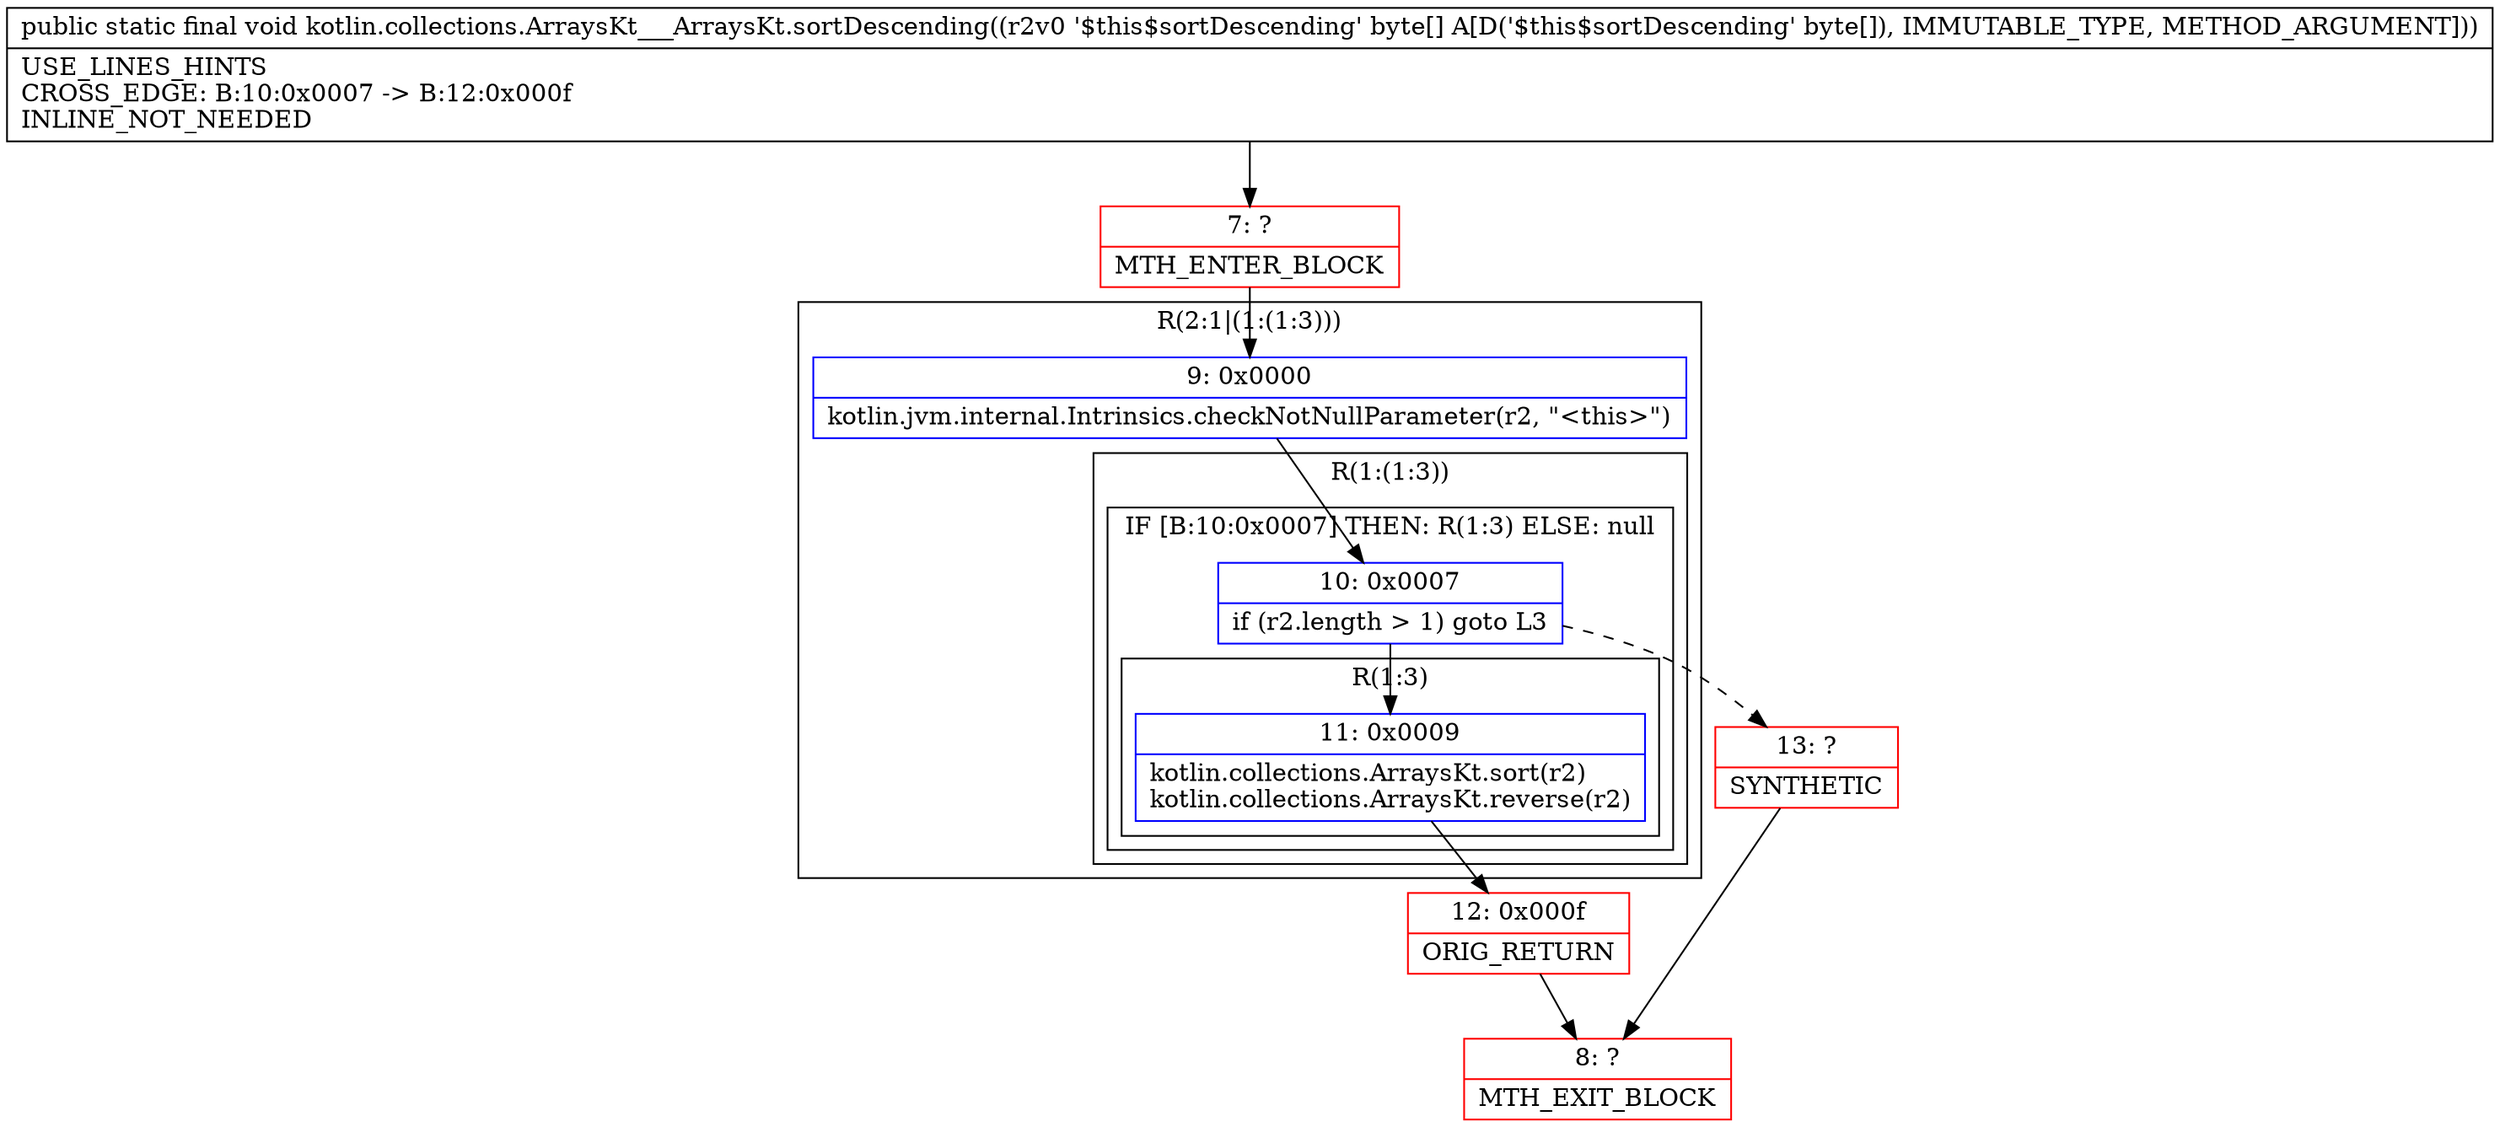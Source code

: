 digraph "CFG forkotlin.collections.ArraysKt___ArraysKt.sortDescending([B)V" {
subgraph cluster_Region_1426352415 {
label = "R(2:1|(1:(1:3)))";
node [shape=record,color=blue];
Node_9 [shape=record,label="{9\:\ 0x0000|kotlin.jvm.internal.Intrinsics.checkNotNullParameter(r2, \"\<this\>\")\l}"];
subgraph cluster_Region_810004302 {
label = "R(1:(1:3))";
node [shape=record,color=blue];
subgraph cluster_IfRegion_990642259 {
label = "IF [B:10:0x0007] THEN: R(1:3) ELSE: null";
node [shape=record,color=blue];
Node_10 [shape=record,label="{10\:\ 0x0007|if (r2.length \> 1) goto L3\l}"];
subgraph cluster_Region_145065036 {
label = "R(1:3)";
node [shape=record,color=blue];
Node_11 [shape=record,label="{11\:\ 0x0009|kotlin.collections.ArraysKt.sort(r2)\lkotlin.collections.ArraysKt.reverse(r2)\l}"];
}
}
}
}
Node_7 [shape=record,color=red,label="{7\:\ ?|MTH_ENTER_BLOCK\l}"];
Node_12 [shape=record,color=red,label="{12\:\ 0x000f|ORIG_RETURN\l}"];
Node_8 [shape=record,color=red,label="{8\:\ ?|MTH_EXIT_BLOCK\l}"];
Node_13 [shape=record,color=red,label="{13\:\ ?|SYNTHETIC\l}"];
MethodNode[shape=record,label="{public static final void kotlin.collections.ArraysKt___ArraysKt.sortDescending((r2v0 '$this$sortDescending' byte[] A[D('$this$sortDescending' byte[]), IMMUTABLE_TYPE, METHOD_ARGUMENT]))  | USE_LINES_HINTS\lCROSS_EDGE: B:10:0x0007 \-\> B:12:0x000f\lINLINE_NOT_NEEDED\l}"];
MethodNode -> Node_7;Node_9 -> Node_10;
Node_10 -> Node_11;
Node_10 -> Node_13[style=dashed];
Node_11 -> Node_12;
Node_7 -> Node_9;
Node_12 -> Node_8;
Node_13 -> Node_8;
}

